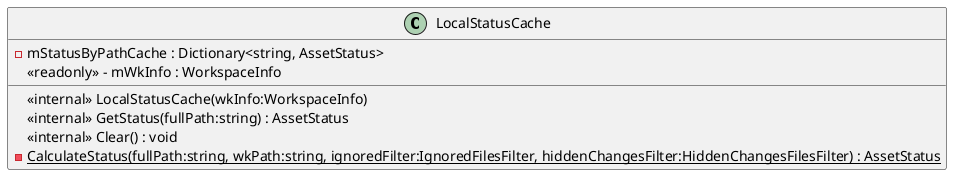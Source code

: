 @startuml
class LocalStatusCache {
    <<internal>> LocalStatusCache(wkInfo:WorkspaceInfo)
    <<internal>> GetStatus(fullPath:string) : AssetStatus
    <<internal>> Clear() : void
    {static} - CalculateStatus(fullPath:string, wkPath:string, ignoredFilter:IgnoredFilesFilter, hiddenChangesFilter:HiddenChangesFilesFilter) : AssetStatus
    - mStatusByPathCache : Dictionary<string, AssetStatus>
    <<readonly>> - mWkInfo : WorkspaceInfo
}
@enduml
